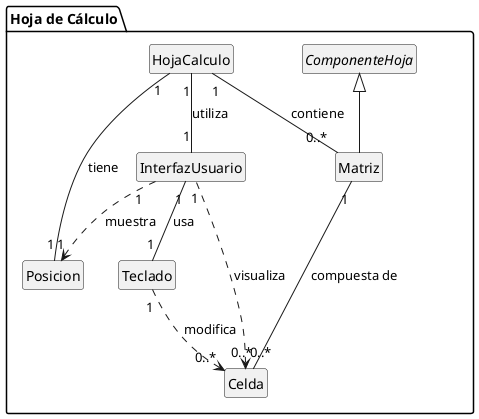 @startuml
hide circles
hide empty members

package "Hoja de Cálculo" {
    abstract class ComponenteHoja
    class Matriz
    class Celda
    class Posicion
    class InterfazUsuario
    class Teclado
    class HojaCalculo

    ComponenteHoja <|-- Matriz
    HojaCalculo "1" -- "0..*" Matriz : contiene
    HojaCalculo "1" -- "1" Posicion : tiene
    HojaCalculo "1" -- "1" InterfazUsuario : utiliza
    Matriz "1" -- "0..*" Celda : compuesta de
    InterfazUsuario "1" -- "1" Teclado : usa
    InterfazUsuario "1" ..> "0..*" Celda : visualiza
    InterfazUsuario "1" ..> "1" Posicion : muestra
    Teclado "1" ..> "0..*" Celda : modifica
}
@enduml
